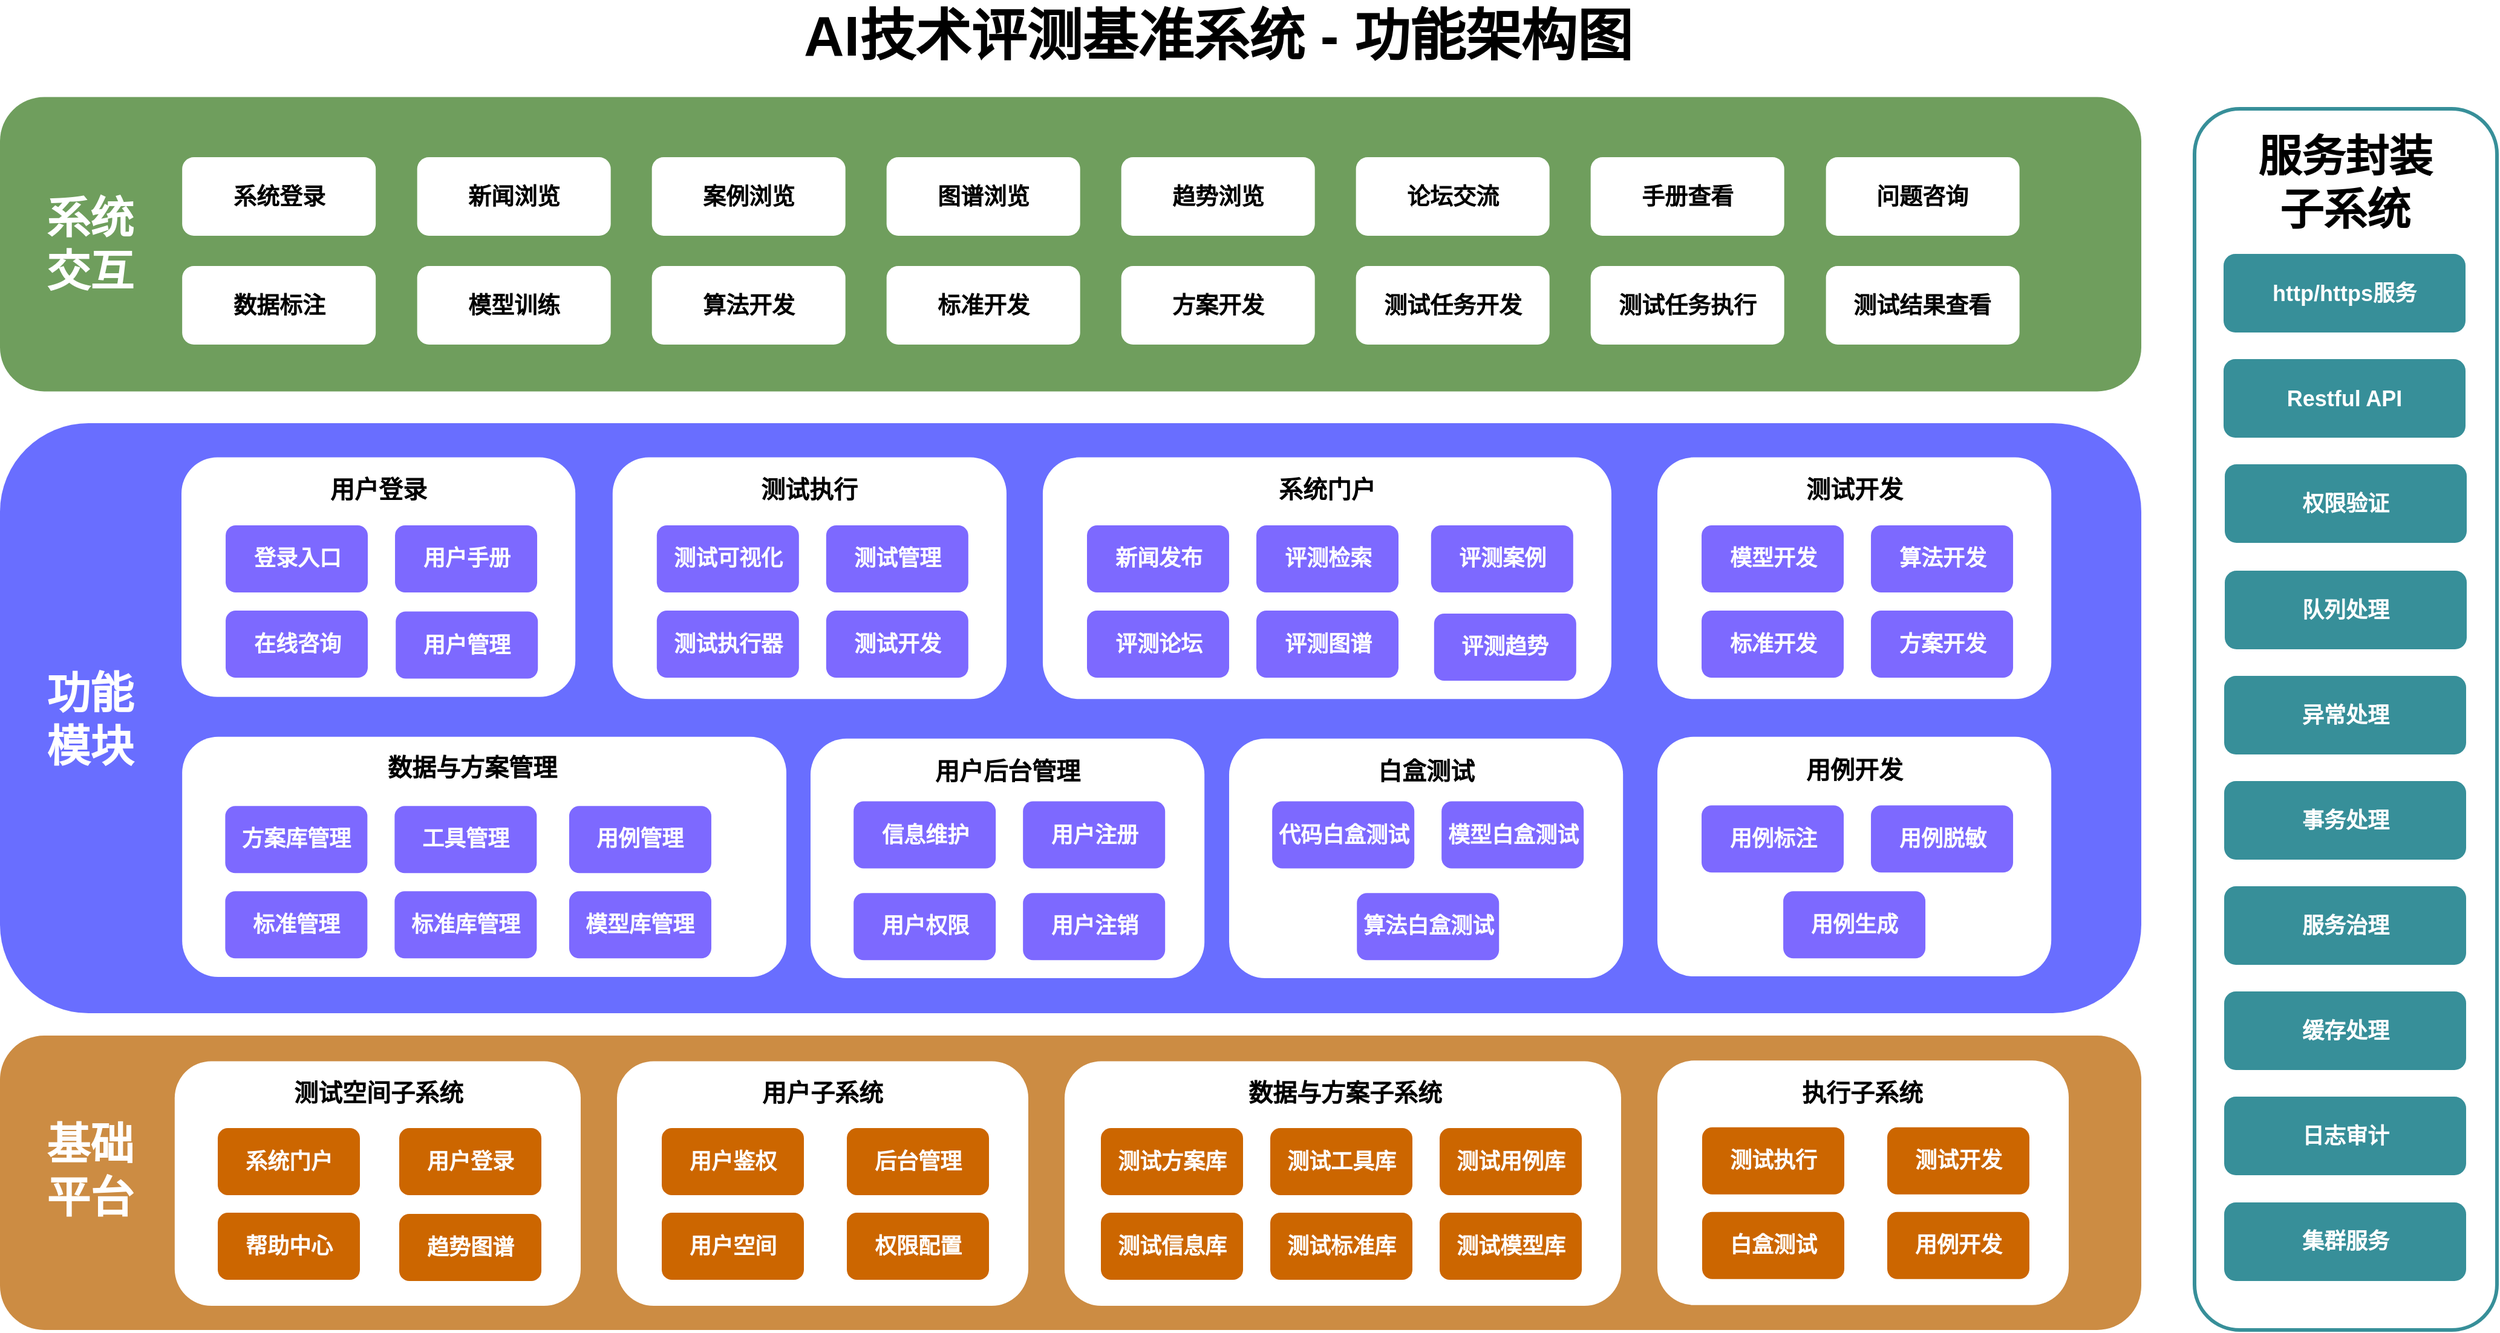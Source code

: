 <mxfile version="15.4.0" type="device"><diagram id="D_mxDGUdHC2zvLyJ-O9W" name="第 1 页"><mxGraphModel dx="1209" dy="801" grid="1" gridSize="10" guides="1" tooltips="1" connect="1" arrows="1" fold="1" page="1" pageScale="1" pageWidth="827" pageHeight="1169" math="0" shadow="0"><root><mxCell id="0"/><mxCell id="1" parent="0"/><mxCell id="pGjjTHvSry_VetWjGLrW-60" value="" style="rounded=1;whiteSpace=wrap;html=1;shadow=0;glass=0;labelBackgroundColor=#FFFFFF;sketch=0;strokeWidth=3;fontSize=32;fontStyle=1;align=left;fillColor=#CC8C43;strokeColor=none;" parent="1" vertex="1"><mxGeometry x="230" y="876.5" width="1770" height="243.5" as="geometry"/></mxCell><mxCell id="pGjjTHvSry_VetWjGLrW-66" value="&lt;font style=&quot;font-size: 36px&quot;&gt;基础&lt;br&gt;平台&lt;/font&gt;" style="text;html=1;strokeColor=none;fillColor=none;align=center;verticalAlign=middle;whiteSpace=wrap;rounded=0;fontStyle=1;fontColor=#FFFFFF;" parent="1" vertex="1"><mxGeometry x="247.5" y="947.75" width="112.5" height="80" as="geometry"/></mxCell><mxCell id="pGjjTHvSry_VetWjGLrW-43" value="" style="rounded=1;whiteSpace=wrap;fontSize=32;spacing=2;html=1;glass=0;strokeWidth=1;shadow=0;sketch=0;labelBackgroundColor=none;strokeColor=none;" parent="1" vertex="1"><mxGeometry x="374.41" y="897.75" width="335.59" height="202.25" as="geometry"/></mxCell><mxCell id="pGjjTHvSry_VetWjGLrW-62" value="测试空间子系统" style="text;html=1;strokeColor=none;fillColor=none;align=center;verticalAlign=middle;whiteSpace=wrap;rounded=0;fontSize=20;fontStyle=1;" parent="1" vertex="1"><mxGeometry x="458.99" y="912.75" width="167.61" height="20" as="geometry"/></mxCell><mxCell id="pGjjTHvSry_VetWjGLrW-68" value="系统门户" style="rounded=1;whiteSpace=wrap;html=1;fontSize=18;strokeColor=none;fontStyle=1;fontColor=#FFFFFF;fillColor=#CC6600;" parent="1" vertex="1"><mxGeometry x="410" y="953" width="117.5" height="55.5" as="geometry"/></mxCell><mxCell id="pGjjTHvSry_VetWjGLrW-69" value="帮助中心" style="rounded=1;whiteSpace=wrap;html=1;fontSize=18;strokeColor=none;fontStyle=1;fontColor=#FFFFFF;fillColor=#CC6600;" parent="1" vertex="1"><mxGeometry x="410" y="1023" width="117.5" height="55.5" as="geometry"/></mxCell><mxCell id="pGjjTHvSry_VetWjGLrW-70" value="用户登录" style="rounded=1;whiteSpace=wrap;html=1;fontSize=18;strokeColor=none;fontStyle=1;fontColor=#FFFFFF;fillColor=#CC6600;" parent="1" vertex="1"><mxGeometry x="560.0" y="953" width="117.5" height="55.5" as="geometry"/></mxCell><mxCell id="pGjjTHvSry_VetWjGLrW-73" value="" style="rounded=1;whiteSpace=wrap;fontSize=32;spacing=2;html=1;glass=0;strokeWidth=1;shadow=0;sketch=0;labelBackgroundColor=none;strokeColor=none;" parent="1" vertex="1"><mxGeometry x="740" y="897.75" width="340" height="202.25" as="geometry"/></mxCell><mxCell id="pGjjTHvSry_VetWjGLrW-74" value="用户子系统" style="text;html=1;strokeColor=none;fillColor=none;align=center;verticalAlign=middle;whiteSpace=wrap;rounded=0;fontSize=20;fontStyle=1;" parent="1" vertex="1"><mxGeometry x="839.53" y="912.75" width="139.63" height="20" as="geometry"/></mxCell><mxCell id="pGjjTHvSry_VetWjGLrW-75" value="用户鉴权" style="rounded=1;whiteSpace=wrap;html=1;fontSize=18;strokeColor=none;fontStyle=1;fontColor=#FFFFFF;fillColor=#CC6600;" parent="1" vertex="1"><mxGeometry x="777" y="953" width="117.5" height="55.5" as="geometry"/></mxCell><mxCell id="pGjjTHvSry_VetWjGLrW-76" value="后台管理" style="rounded=1;whiteSpace=wrap;html=1;fontSize=18;strokeColor=none;fontStyle=1;fontColor=#FFFFFF;fillColor=#CC6600;" parent="1" vertex="1"><mxGeometry x="930" y="953" width="117.5" height="55.5" as="geometry"/></mxCell><mxCell id="pGjjTHvSry_VetWjGLrW-77" value="用户空间" style="rounded=1;whiteSpace=wrap;html=1;fontSize=18;strokeColor=none;fontStyle=1;fontColor=#FFFFFF;fillColor=#CC6600;" parent="1" vertex="1"><mxGeometry x="777" y="1023" width="117.5" height="55.5" as="geometry"/></mxCell><mxCell id="pGjjTHvSry_VetWjGLrW-78" value="权限配置" style="rounded=1;whiteSpace=wrap;html=1;fontSize=18;strokeColor=none;fontStyle=1;fontColor=#FFFFFF;fillColor=#CC6600;" parent="1" vertex="1"><mxGeometry x="930" y="1023" width="117.5" height="55.5" as="geometry"/></mxCell><mxCell id="pGjjTHvSry_VetWjGLrW-80" value="" style="rounded=1;whiteSpace=wrap;html=1;shadow=0;glass=0;labelBackgroundColor=#FFFFFF;sketch=0;strokeWidth=3;fontSize=32;fontStyle=1;align=left;strokeColor=none;fillColor=#696EFF;" parent="1" vertex="1"><mxGeometry x="230" y="370" width="1770" height="488" as="geometry"/></mxCell><mxCell id="pGjjTHvSry_VetWjGLrW-81" value="&lt;span style=&quot;font-size: 36px&quot;&gt;功能&lt;br&gt;模块&lt;/span&gt;" style="text;html=1;strokeColor=none;fillColor=none;align=center;verticalAlign=middle;whiteSpace=wrap;rounded=0;fontStyle=1;fontColor=#FFFFFF;" parent="1" vertex="1"><mxGeometry x="247.5" y="545.5" width="112.5" height="139" as="geometry"/></mxCell><mxCell id="pGjjTHvSry_VetWjGLrW-82" value="" style="rounded=1;whiteSpace=wrap;fontSize=32;spacing=2;html=1;glass=0;strokeWidth=1;shadow=0;sketch=0;labelBackgroundColor=none;strokeColor=none;" parent="1" vertex="1"><mxGeometry x="380" y="398.26" width="325.59" height="198.12" as="geometry"/></mxCell><mxCell id="pGjjTHvSry_VetWjGLrW-83" value="用户登录" style="text;html=1;strokeColor=none;fillColor=none;align=center;verticalAlign=middle;whiteSpace=wrap;rounded=0;fontSize=20;fontStyle=1;" parent="1" vertex="1"><mxGeometry x="472.98" y="414.13" width="139.63" height="20" as="geometry"/></mxCell><mxCell id="pGjjTHvSry_VetWjGLrW-92" value="" style="rounded=1;whiteSpace=wrap;fontSize=32;spacing=2;html=1;glass=0;strokeWidth=1;shadow=0;sketch=0;labelBackgroundColor=none;strokeColor=none;" parent="1" vertex="1"><mxGeometry x="1110" y="897.75" width="460" height="202.25" as="geometry"/></mxCell><mxCell id="pGjjTHvSry_VetWjGLrW-93" value="数据与方案子系统" style="text;html=1;strokeColor=none;fillColor=none;align=center;verticalAlign=middle;whiteSpace=wrap;rounded=0;fontSize=20;fontStyle=1;" parent="1" vertex="1"><mxGeometry x="1257.17" y="912.75" width="169.82" height="20" as="geometry"/></mxCell><mxCell id="pGjjTHvSry_VetWjGLrW-94" value="测试方案库" style="rounded=1;whiteSpace=wrap;html=1;fontSize=18;strokeColor=none;fontStyle=1;fontColor=#FFFFFF;fillColor=#CC6600;" parent="1" vertex="1"><mxGeometry x="1140" y="953" width="117.5" height="55.5" as="geometry"/></mxCell><mxCell id="pGjjTHvSry_VetWjGLrW-95" value="测试工具库" style="rounded=1;whiteSpace=wrap;html=1;fontSize=18;strokeColor=none;fontStyle=1;fontColor=#FFFFFF;fillColor=#CC6600;" parent="1" vertex="1"><mxGeometry x="1280" y="953" width="117.5" height="55.5" as="geometry"/></mxCell><mxCell id="pGjjTHvSry_VetWjGLrW-96" value="测试信息库" style="rounded=1;whiteSpace=wrap;html=1;fontSize=18;strokeColor=none;fontStyle=1;fontColor=#FFFFFF;fillColor=#CC6600;" parent="1" vertex="1"><mxGeometry x="1140" y="1023" width="117.5" height="55.5" as="geometry"/></mxCell><mxCell id="pGjjTHvSry_VetWjGLrW-97" value="测试标准库" style="rounded=1;whiteSpace=wrap;html=1;fontSize=18;strokeColor=none;fontStyle=1;fontColor=#FFFFFF;fillColor=#CC6600;" parent="1" vertex="1"><mxGeometry x="1280" y="1023" width="117.5" height="55.5" as="geometry"/></mxCell><mxCell id="pGjjTHvSry_VetWjGLrW-98" value="测试用例库" style="rounded=1;whiteSpace=wrap;html=1;fontSize=18;strokeColor=none;fontStyle=1;fontColor=#FFFFFF;fillColor=#CC6600;" parent="1" vertex="1"><mxGeometry x="1420" y="953" width="117.5" height="55.5" as="geometry"/></mxCell><mxCell id="pGjjTHvSry_VetWjGLrW-99" value="测试模型库" style="rounded=1;whiteSpace=wrap;html=1;fontSize=18;strokeColor=none;fontStyle=1;fontColor=#FFFFFF;fillColor=#CC6600;" parent="1" vertex="1"><mxGeometry x="1420" y="1023" width="117.5" height="55.5" as="geometry"/></mxCell><mxCell id="pGjjTHvSry_VetWjGLrW-100" value="" style="rounded=1;whiteSpace=wrap;fontSize=32;spacing=2;html=1;glass=0;strokeWidth=1;shadow=0;sketch=0;labelBackgroundColor=none;strokeColor=none;" parent="1" vertex="1"><mxGeometry x="1600" y="897.13" width="340" height="202.25" as="geometry"/></mxCell><mxCell id="pGjjTHvSry_VetWjGLrW-101" value="执行子系统" style="text;html=1;strokeColor=none;fillColor=none;align=center;verticalAlign=middle;whiteSpace=wrap;rounded=0;fontSize=20;fontStyle=1;" parent="1" vertex="1"><mxGeometry x="1675.42" y="912.75" width="189.16" height="20" as="geometry"/></mxCell><mxCell id="pGjjTHvSry_VetWjGLrW-102" value="测试执行" style="rounded=1;whiteSpace=wrap;html=1;fontSize=18;strokeColor=none;fontStyle=1;fontColor=#FFFFFF;fillColor=#CC6600;" parent="1" vertex="1"><mxGeometry x="1637" y="952.38" width="117.5" height="55.5" as="geometry"/></mxCell><mxCell id="pGjjTHvSry_VetWjGLrW-103" value="测试开发" style="rounded=1;whiteSpace=wrap;html=1;fontSize=18;strokeColor=none;fontStyle=1;fontColor=#FFFFFF;fillColor=#CC6600;" parent="1" vertex="1"><mxGeometry x="1790" y="952.38" width="117.5" height="55.5" as="geometry"/></mxCell><mxCell id="pGjjTHvSry_VetWjGLrW-104" value="白盒测试" style="rounded=1;whiteSpace=wrap;html=1;fontSize=18;strokeColor=none;fontStyle=1;fontColor=#FFFFFF;fillColor=#CC6600;" parent="1" vertex="1"><mxGeometry x="1637" y="1022.38" width="117.5" height="55.5" as="geometry"/></mxCell><mxCell id="pGjjTHvSry_VetWjGLrW-105" value="用例开发" style="rounded=1;whiteSpace=wrap;html=1;fontSize=18;strokeColor=none;fontStyle=1;fontColor=#FFFFFF;fillColor=#CC6600;" parent="1" vertex="1"><mxGeometry x="1790" y="1022.38" width="117.5" height="55.5" as="geometry"/></mxCell><mxCell id="pGjjTHvSry_VetWjGLrW-107" value="" style="rounded=1;whiteSpace=wrap;fontSize=32;spacing=2;html=1;glass=0;strokeWidth=1;shadow=0;sketch=0;labelBackgroundColor=none;strokeColor=none;" parent="1" vertex="1"><mxGeometry x="380.59" y="629.38" width="499.41" height="198.62" as="geometry"/></mxCell><mxCell id="pGjjTHvSry_VetWjGLrW-108" value="数据与方案管理" style="text;html=1;strokeColor=none;fillColor=none;align=center;verticalAlign=middle;whiteSpace=wrap;rounded=0;fontSize=20;fontStyle=1;" parent="1" vertex="1"><mxGeometry x="544.75" y="644" width="150.58" height="20" as="geometry"/></mxCell><mxCell id="pGjjTHvSry_VetWjGLrW-109" value="方案库管理" style="rounded=1;whiteSpace=wrap;html=1;fontSize=18;strokeColor=none;fontStyle=1;fontColor=#FFFFFF;fillColor=#7D69FF;" parent="1" vertex="1"><mxGeometry x="416.18" y="686.63" width="117.5" height="55.5" as="geometry"/></mxCell><mxCell id="pGjjTHvSry_VetWjGLrW-110" value="工具管理" style="rounded=1;whiteSpace=wrap;html=1;fontSize=18;strokeColor=none;fontStyle=1;fontColor=#FFFFFF;fillColor=#7D69FF;" parent="1" vertex="1"><mxGeometry x="556.18" y="686.63" width="117.5" height="55.5" as="geometry"/></mxCell><mxCell id="pGjjTHvSry_VetWjGLrW-111" value="标准库管理" style="rounded=1;whiteSpace=wrap;html=1;fontSize=18;strokeColor=none;fontStyle=1;fontColor=#FFFFFF;fillColor=#7D69FF;" parent="1" vertex="1"><mxGeometry x="556.18" y="757.13" width="117.5" height="55.5" as="geometry"/></mxCell><mxCell id="pGjjTHvSry_VetWjGLrW-112" value="" style="rounded=1;whiteSpace=wrap;fontSize=32;spacing=2;html=1;glass=0;strokeWidth=1;shadow=0;sketch=0;labelBackgroundColor=none;strokeColor=none;" parent="1" vertex="1"><mxGeometry x="736.39" y="398.26" width="325.59" height="199.88" as="geometry"/></mxCell><mxCell id="pGjjTHvSry_VetWjGLrW-113" value="测试执行" style="text;html=1;strokeColor=none;fillColor=none;align=center;verticalAlign=middle;whiteSpace=wrap;rounded=0;fontSize=20;fontStyle=1;" parent="1" vertex="1"><mxGeometry x="829.37" y="414.13" width="139.63" height="20" as="geometry"/></mxCell><mxCell id="pGjjTHvSry_VetWjGLrW-119" value="" style="rounded=1;whiteSpace=wrap;fontSize=32;spacing=2;html=1;glass=0;strokeWidth=1;shadow=0;sketch=0;labelBackgroundColor=none;strokeColor=none;" parent="1" vertex="1"><mxGeometry x="1091.98" y="398.26" width="470" height="199.88" as="geometry"/></mxCell><mxCell id="pGjjTHvSry_VetWjGLrW-120" value="系统门户" style="text;html=1;strokeColor=none;fillColor=none;align=center;verticalAlign=middle;whiteSpace=wrap;rounded=0;fontSize=20;fontStyle=1;" parent="1" vertex="1"><mxGeometry x="1257.17" y="414.13" width="139.63" height="20" as="geometry"/></mxCell><mxCell id="pGjjTHvSry_VetWjGLrW-127" value="" style="rounded=1;whiteSpace=wrap;fontSize=32;spacing=2;html=1;glass=0;strokeWidth=1;shadow=0;sketch=0;labelBackgroundColor=none;strokeColor=none;" parent="1" vertex="1"><mxGeometry x="1600" y="398.26" width="325.59" height="199.88" as="geometry"/></mxCell><mxCell id="pGjjTHvSry_VetWjGLrW-128" value="测试开发" style="text;html=1;strokeColor=none;fillColor=none;align=center;verticalAlign=middle;whiteSpace=wrap;rounded=0;fontSize=20;fontStyle=1;" parent="1" vertex="1"><mxGeometry x="1692.98" y="414.13" width="139.63" height="20" as="geometry"/></mxCell><mxCell id="pGjjTHvSry_VetWjGLrW-133" value="模型库管理" style="rounded=1;whiteSpace=wrap;html=1;fontSize=18;strokeColor=none;fontStyle=1;fontColor=#FFFFFF;fillColor=#7D69FF;" parent="1" vertex="1"><mxGeometry x="700.48" y="757.13" width="117.5" height="55.5" as="geometry"/></mxCell><mxCell id="pGjjTHvSry_VetWjGLrW-134" value="用例管理" style="rounded=1;whiteSpace=wrap;html=1;fontSize=18;strokeColor=none;fontStyle=1;fontColor=#FFFFFF;fillColor=#7D69FF;" parent="1" vertex="1"><mxGeometry x="700.48" y="686.63" width="117.5" height="55.5" as="geometry"/></mxCell><mxCell id="pGjjTHvSry_VetWjGLrW-148" value="" style="rounded=1;whiteSpace=wrap;fontSize=32;spacing=2;html=1;glass=0;strokeWidth=1;shadow=0;sketch=0;labelBackgroundColor=none;strokeColor=none;" parent="1" vertex="1"><mxGeometry x="1599.99" y="629.38" width="325.59" height="198.12" as="geometry"/></mxCell><mxCell id="pGjjTHvSry_VetWjGLrW-149" value="用例开发" style="text;html=1;strokeColor=none;fillColor=none;align=center;verticalAlign=middle;whiteSpace=wrap;rounded=0;fontSize=20;fontStyle=1;" parent="1" vertex="1"><mxGeometry x="1692.98" y="645.75" width="139.63" height="20" as="geometry"/></mxCell><mxCell id="pGjjTHvSry_VetWjGLrW-154" value="" style="rounded=1;whiteSpace=wrap;html=1;shadow=0;glass=0;labelBackgroundColor=#FFFFFF;sketch=0;strokeWidth=3;fontSize=32;fontStyle=1;align=left;strokeColor=none;fillColor=#6F9E5D;" parent="1" vertex="1"><mxGeometry x="230" y="100.25" width="1770" height="243.5" as="geometry"/></mxCell><mxCell id="pGjjTHvSry_VetWjGLrW-155" value="&lt;span style=&quot;font-size: 36px&quot;&gt;系统&lt;br&gt;交互&lt;br&gt;&lt;/span&gt;" style="text;html=1;strokeColor=none;fillColor=none;align=center;verticalAlign=middle;whiteSpace=wrap;rounded=0;fontStyle=1;fontColor=#FFFFFF;" parent="1" vertex="1"><mxGeometry x="247.5" y="172.75" width="112.5" height="98.5" as="geometry"/></mxCell><mxCell id="pGjjTHvSry_VetWjGLrW-161" value="趋势图谱" style="rounded=1;whiteSpace=wrap;html=1;fontSize=18;strokeColor=none;fontStyle=1;fontColor=#FFFFFF;fillColor=#CC6600;" parent="1" vertex="1"><mxGeometry x="560" y="1024" width="117.5" height="55.5" as="geometry"/></mxCell><mxCell id="pGjjTHvSry_VetWjGLrW-47" value="" style="rounded=1;whiteSpace=wrap;html=1;glass=0;fontSize=15;fontColor=#66FF66;strokeWidth=3;fillColor=none;strokeColor=#378F99;" parent="1" vertex="1"><mxGeometry x="2044" y="110" width="250" height="1010" as="geometry"/></mxCell><mxCell id="pGjjTHvSry_VetWjGLrW-48" value="http/https服务" style="rounded=1;whiteSpace=wrap;html=1;glass=0;fontSize=18;fontStyle=1;strokeColor=none;fontColor=#FFFFFF;fillColor=#378F99;" parent="1" vertex="1"><mxGeometry x="2068" y="230" width="200" height="65" as="geometry"/></mxCell><mxCell id="pGjjTHvSry_VetWjGLrW-49" value="Restful API" style="rounded=1;whiteSpace=wrap;html=1;glass=0;fontSize=18;fontStyle=1;strokeColor=none;fontColor=#FFFFFF;fillColor=#378F99;" parent="1" vertex="1"><mxGeometry x="2068" y="317" width="200" height="65" as="geometry"/></mxCell><mxCell id="pGjjTHvSry_VetWjGLrW-50" value="权限验证" style="rounded=1;whiteSpace=wrap;html=1;glass=0;fontSize=18;fontStyle=1;strokeColor=none;fontColor=#FFFFFF;fillColor=#378F99;" parent="1" vertex="1"><mxGeometry x="2069" y="404" width="200" height="65" as="geometry"/></mxCell><mxCell id="pGjjTHvSry_VetWjGLrW-51" value="队列处理" style="rounded=1;whiteSpace=wrap;html=1;glass=0;fontSize=18;fontStyle=1;strokeColor=none;fontColor=#FFFFFF;fillColor=#378F99;" parent="1" vertex="1"><mxGeometry x="2069" y="492" width="200" height="65" as="geometry"/></mxCell><mxCell id="pGjjTHvSry_VetWjGLrW-52" value="异常处理" style="rounded=1;whiteSpace=wrap;html=1;glass=0;fontSize=18;fontStyle=1;strokeColor=none;fontColor=#FFFFFF;fillColor=#378F99;" parent="1" vertex="1"><mxGeometry x="2068.5" y="579" width="200" height="65" as="geometry"/></mxCell><mxCell id="pGjjTHvSry_VetWjGLrW-53" value="事务处理" style="rounded=1;whiteSpace=wrap;html=1;glass=0;fontSize=18;fontStyle=1;strokeColor=none;fontColor=#FFFFFF;fillColor=#378F99;" parent="1" vertex="1"><mxGeometry x="2068.5" y="666" width="200" height="65" as="geometry"/></mxCell><mxCell id="pGjjTHvSry_VetWjGLrW-54" value="服务治理" style="rounded=1;whiteSpace=wrap;html=1;glass=0;fontSize=18;fontStyle=1;strokeColor=none;fontColor=#FFFFFF;fillColor=#378F99;" parent="1" vertex="1"><mxGeometry x="2068.5" y="753" width="200" height="65" as="geometry"/></mxCell><mxCell id="pGjjTHvSry_VetWjGLrW-55" value="缓存处理" style="rounded=1;whiteSpace=wrap;html=1;glass=0;fontSize=18;fontStyle=1;strokeColor=none;fontColor=#FFFFFF;fillColor=#378F99;" parent="1" vertex="1"><mxGeometry x="2068.5" y="840" width="200" height="65" as="geometry"/></mxCell><mxCell id="pGjjTHvSry_VetWjGLrW-56" value="日志审计" style="rounded=1;whiteSpace=wrap;html=1;glass=0;fontSize=18;fontStyle=1;strokeColor=none;fontColor=#FFFFFF;fillColor=#378F99;" parent="1" vertex="1"><mxGeometry x="2068.5" y="927" width="200" height="65" as="geometry"/></mxCell><mxCell id="pGjjTHvSry_VetWjGLrW-57" value="集群服务" style="rounded=1;whiteSpace=wrap;html=1;glass=0;fontSize=18;fontStyle=1;strokeColor=none;fontColor=#FFFFFF;fillColor=#378F99;" parent="1" vertex="1"><mxGeometry x="2068.5" y="1014.5" width="200" height="65" as="geometry"/></mxCell><mxCell id="FtXoveznBDZrCNe472ON-4" value="&lt;font style=&quot;font-size: 36px&quot;&gt;服务封装子系统&lt;/font&gt;" style="text;html=1;strokeColor=none;fillColor=none;align=center;verticalAlign=middle;whiteSpace=wrap;rounded=0;fontSize=20;fontStyle=1;" parent="1" vertex="1"><mxGeometry x="2092.59" y="127.75" width="150.82" height="87.25" as="geometry"/></mxCell><mxCell id="FtXoveznBDZrCNe472ON-5" value="标准管理" style="rounded=1;whiteSpace=wrap;html=1;fontSize=18;strokeColor=none;fontStyle=1;fontColor=#FFFFFF;fillColor=#7D69FF;" parent="1" vertex="1"><mxGeometry x="416.18" y="757.13" width="117.5" height="55.5" as="geometry"/></mxCell><mxCell id="FtXoveznBDZrCNe472ON-30" value="" style="group" parent="1" vertex="1" connectable="0"><mxGeometry x="900.0" y="630.88" width="325.59" height="198.12" as="geometry"/></mxCell><mxCell id="pGjjTHvSry_VetWjGLrW-142" value="" style="rounded=1;whiteSpace=wrap;fontSize=32;spacing=2;html=1;glass=0;strokeWidth=1;shadow=0;sketch=0;labelBackgroundColor=none;strokeColor=none;" parent="FtXoveznBDZrCNe472ON-30" vertex="1"><mxGeometry width="325.59" height="198.12" as="geometry"/></mxCell><mxCell id="pGjjTHvSry_VetWjGLrW-143" value="用户后台管理" style="text;html=1;strokeColor=none;fillColor=none;align=center;verticalAlign=middle;whiteSpace=wrap;rounded=0;fontSize=20;fontStyle=1;" parent="FtXoveznBDZrCNe472ON-30" vertex="1"><mxGeometry x="92.98" y="15.87" width="139.63" height="20" as="geometry"/></mxCell><mxCell id="pGjjTHvSry_VetWjGLrW-144" value="信息维护" style="rounded=1;whiteSpace=wrap;html=1;fontSize=18;strokeColor=none;fontStyle=1;fontColor=#FFFFFF;fillColor=#7D69FF;" parent="FtXoveznBDZrCNe472ON-30" vertex="1"><mxGeometry x="35.59" y="51.87" width="117.5" height="55.5" as="geometry"/></mxCell><mxCell id="pGjjTHvSry_VetWjGLrW-145" value="用户注册" style="rounded=1;whiteSpace=wrap;html=1;fontSize=18;strokeColor=none;fontStyle=1;fontColor=#FFFFFF;fillColor=#7D69FF;" parent="FtXoveznBDZrCNe472ON-30" vertex="1"><mxGeometry x="175.59" y="51.87" width="117.5" height="55.5" as="geometry"/></mxCell><mxCell id="pGjjTHvSry_VetWjGLrW-146" value="用户权限" style="rounded=1;whiteSpace=wrap;html=1;fontSize=18;strokeColor=none;fontStyle=1;fontColor=#FFFFFF;fillColor=#7D69FF;" parent="FtXoveznBDZrCNe472ON-30" vertex="1"><mxGeometry x="35.59" y="127.75" width="117.5" height="55.5" as="geometry"/></mxCell><mxCell id="FtXoveznBDZrCNe472ON-37" value="用户注销" style="rounded=1;whiteSpace=wrap;html=1;fontSize=18;strokeColor=none;fontStyle=1;fontColor=#FFFFFF;fillColor=#7D69FF;" parent="FtXoveznBDZrCNe472ON-30" vertex="1"><mxGeometry x="175.59" y="127.75" width="117.5" height="55.5" as="geometry"/></mxCell><mxCell id="FtXoveznBDZrCNe472ON-42" value="&lt;font color=&quot;#000000&quot;&gt;论坛交流&lt;/font&gt;" style="rounded=1;whiteSpace=wrap;html=1;glass=0;fontSize=19;fontStyle=1;strokeColor=none;fontColor=#FFFFFF;" parent="1" vertex="1"><mxGeometry x="1350.84" y="150" width="160" height="65" as="geometry"/></mxCell><mxCell id="FtXoveznBDZrCNe472ON-43" value="&lt;font color=&quot;#000000&quot;&gt;手册查看&lt;/font&gt;" style="rounded=1;whiteSpace=wrap;html=1;glass=0;fontSize=19;fontStyle=1;strokeColor=none;fontColor=#FFFFFF;" parent="1" vertex="1"><mxGeometry x="1544.84" y="150" width="160" height="65" as="geometry"/></mxCell><mxCell id="FtXoveznBDZrCNe472ON-44" value="&lt;font color=&quot;#000000&quot;&gt;问题咨询&lt;/font&gt;" style="rounded=1;whiteSpace=wrap;html=1;glass=0;fontSize=19;fontStyle=1;strokeColor=none;fontColor=#FFFFFF;" parent="1" vertex="1"><mxGeometry x="1739.34" y="150" width="160" height="65" as="geometry"/></mxCell><mxCell id="FtXoveznBDZrCNe472ON-45" value="&lt;font color=&quot;#000000&quot; style=&quot;font-size: 19px&quot;&gt;系统登录&lt;/font&gt;" style="rounded=1;whiteSpace=wrap;html=1;glass=0;fontSize=19;fontStyle=1;strokeColor=none;fontColor=#FFFFFF;" parent="1" vertex="1"><mxGeometry x="380.59" y="150" width="160" height="65" as="geometry"/></mxCell><mxCell id="FtXoveznBDZrCNe472ON-46" value="&lt;span style=&quot;color: rgb(0 , 0 , 0)&quot;&gt;新闻浏览&lt;/span&gt;" style="rounded=1;whiteSpace=wrap;html=1;glass=0;fontSize=19;fontStyle=1;strokeColor=none;fontColor=#FFFFFF;" parent="1" vertex="1"><mxGeometry x="574.84" y="150" width="160" height="65" as="geometry"/></mxCell><mxCell id="FtXoveznBDZrCNe472ON-47" value="&lt;font color=&quot;#000000&quot;&gt;案例浏览&lt;/font&gt;" style="rounded=1;whiteSpace=wrap;html=1;glass=0;fontSize=19;fontStyle=1;strokeColor=none;fontColor=#FFFFFF;" parent="1" vertex="1"><mxGeometry x="768.84" y="150" width="160" height="65" as="geometry"/></mxCell><mxCell id="FtXoveznBDZrCNe472ON-48" value="&lt;font color=&quot;#000000&quot;&gt;图谱浏览&lt;/font&gt;" style="rounded=1;whiteSpace=wrap;html=1;glass=0;fontSize=19;fontStyle=1;strokeColor=none;fontColor=#FFFFFF;" parent="1" vertex="1"><mxGeometry x="962.84" y="150" width="160" height="65" as="geometry"/></mxCell><mxCell id="FtXoveznBDZrCNe472ON-49" value="&lt;font color=&quot;#000000&quot;&gt;趋势浏览&lt;/font&gt;" style="rounded=1;whiteSpace=wrap;html=1;glass=0;fontSize=19;fontStyle=1;strokeColor=none;fontColor=#FFFFFF;" parent="1" vertex="1"><mxGeometry x="1156.84" y="150" width="160" height="65" as="geometry"/></mxCell><mxCell id="f3axAncAhQV1LFQBtV5q-1" value="&lt;font style=&quot;font-size: 46px&quot;&gt;AI技术评测基准系统 - 功能架构图&lt;/font&gt;" style="text;html=1;strokeColor=none;fillColor=none;align=center;verticalAlign=middle;whiteSpace=wrap;rounded=0;fontStyle=1;fontColor=default;" parent="1" vertex="1"><mxGeometry x="866.84" y="20" width="740" height="60" as="geometry"/></mxCell><mxCell id="PELXMohy4_tAygTmxYQT-1" value="&lt;font color=&quot;#000000&quot;&gt;测试任务开发&lt;/font&gt;" style="rounded=1;whiteSpace=wrap;html=1;glass=0;fontSize=19;fontStyle=1;strokeColor=none;fontColor=#FFFFFF;" parent="1" vertex="1"><mxGeometry x="1350.84" y="240" width="160" height="65" as="geometry"/></mxCell><mxCell id="PELXMohy4_tAygTmxYQT-2" value="&lt;font color=&quot;#000000&quot;&gt;测试任务执行&lt;/font&gt;" style="rounded=1;whiteSpace=wrap;html=1;glass=0;fontSize=19;fontStyle=1;strokeColor=none;fontColor=#FFFFFF;" parent="1" vertex="1"><mxGeometry x="1544.84" y="240" width="160" height="65" as="geometry"/></mxCell><mxCell id="PELXMohy4_tAygTmxYQT-3" value="&lt;font color=&quot;#000000&quot;&gt;测试结果查看&lt;/font&gt;" style="rounded=1;whiteSpace=wrap;html=1;glass=0;fontSize=19;fontStyle=1;strokeColor=none;fontColor=#FFFFFF;" parent="1" vertex="1"><mxGeometry x="1739.34" y="240" width="160" height="65" as="geometry"/></mxCell><mxCell id="PELXMohy4_tAygTmxYQT-4" value="&lt;font color=&quot;#000000&quot; style=&quot;font-size: 19px&quot;&gt;数据标注&lt;/font&gt;" style="rounded=1;whiteSpace=wrap;html=1;glass=0;fontSize=19;fontStyle=1;strokeColor=none;fontColor=#FFFFFF;" parent="1" vertex="1"><mxGeometry x="380.59" y="240" width="160" height="65" as="geometry"/></mxCell><mxCell id="PELXMohy4_tAygTmxYQT-5" value="&lt;font color=&quot;#000000&quot; style=&quot;font-size: 19px&quot;&gt;模型训练&lt;/font&gt;" style="rounded=1;whiteSpace=wrap;html=1;glass=0;fontSize=19;fontStyle=1;strokeColor=none;fontColor=#FFFFFF;" parent="1" vertex="1"><mxGeometry x="574.84" y="240" width="160" height="65" as="geometry"/></mxCell><mxCell id="PELXMohy4_tAygTmxYQT-6" value="&lt;font color=&quot;#000000&quot;&gt;算法开发&lt;/font&gt;" style="rounded=1;whiteSpace=wrap;html=1;glass=0;fontSize=19;fontStyle=1;strokeColor=none;fontColor=#FFFFFF;" parent="1" vertex="1"><mxGeometry x="768.84" y="240" width="160" height="65" as="geometry"/></mxCell><mxCell id="PELXMohy4_tAygTmxYQT-7" value="&lt;font color=&quot;#000000&quot;&gt;标准开发&lt;/font&gt;" style="rounded=1;whiteSpace=wrap;html=1;glass=0;fontSize=19;fontStyle=1;strokeColor=none;fontColor=#FFFFFF;" parent="1" vertex="1"><mxGeometry x="962.84" y="240" width="160" height="65" as="geometry"/></mxCell><mxCell id="PELXMohy4_tAygTmxYQT-8" value="&lt;font color=&quot;#000000&quot;&gt;方案开发&lt;/font&gt;" style="rounded=1;whiteSpace=wrap;html=1;glass=0;fontSize=19;fontStyle=1;strokeColor=none;fontColor=#FFFFFF;" parent="1" vertex="1"><mxGeometry x="1156.84" y="240" width="160" height="65" as="geometry"/></mxCell><mxCell id="f3axAncAhQV1LFQBtV5q-9" value="登录入口" style="rounded=1;whiteSpace=wrap;html=1;fontSize=18;strokeColor=none;fontStyle=1;fontColor=#FFFFFF;fillColor=#7D69FF;" parent="1" vertex="1"><mxGeometry x="416.52" y="454.51" width="117.5" height="55.5" as="geometry"/></mxCell><mxCell id="f3axAncAhQV1LFQBtV5q-10" value="用户手册" style="rounded=1;whiteSpace=wrap;html=1;fontSize=18;strokeColor=none;fontStyle=1;fontColor=#FFFFFF;fillColor=#7D69FF;" parent="1" vertex="1"><mxGeometry x="556.52" y="454.51" width="117.5" height="55.5" as="geometry"/></mxCell><mxCell id="f3axAncAhQV1LFQBtV5q-11" value="在线咨询" style="rounded=1;whiteSpace=wrap;html=1;fontSize=18;strokeColor=none;fontStyle=1;fontColor=#FFFFFF;fillColor=#7D69FF;" parent="1" vertex="1"><mxGeometry x="416.52" y="525.01" width="117.5" height="55.5" as="geometry"/></mxCell><mxCell id="f3axAncAhQV1LFQBtV5q-12" value="用户管理" style="rounded=1;whiteSpace=wrap;html=1;fontSize=18;strokeColor=none;fontStyle=1;fontColor=#FFFFFF;fillColor=#7D69FF;" parent="1" vertex="1"><mxGeometry x="557.11" y="525.76" width="117.5" height="55.5" as="geometry"/></mxCell><mxCell id="f3axAncAhQV1LFQBtV5q-13" value="测试可视化" style="rounded=1;whiteSpace=wrap;html=1;fontSize=18;strokeColor=none;fontStyle=1;fontColor=#FFFFFF;fillColor=#7D69FF;" parent="1" vertex="1"><mxGeometry x="772.91" y="454.51" width="117.5" height="55.5" as="geometry"/></mxCell><mxCell id="f3axAncAhQV1LFQBtV5q-14" value="测试管理" style="rounded=1;whiteSpace=wrap;html=1;fontSize=18;strokeColor=none;fontStyle=1;fontColor=#FFFFFF;fillColor=#7D69FF;" parent="1" vertex="1"><mxGeometry x="912.91" y="454.51" width="117.5" height="55.5" as="geometry"/></mxCell><mxCell id="f3axAncAhQV1LFQBtV5q-15" value="测试执行器" style="rounded=1;whiteSpace=wrap;html=1;fontSize=18;strokeColor=none;fontStyle=1;fontColor=#FFFFFF;fillColor=#7D69FF;" parent="1" vertex="1"><mxGeometry x="772.91" y="525.01" width="117.5" height="55.5" as="geometry"/></mxCell><mxCell id="f3axAncAhQV1LFQBtV5q-16" value="测试开发" style="rounded=1;whiteSpace=wrap;html=1;fontSize=18;strokeColor=none;fontStyle=1;fontColor=#FFFFFF;fillColor=#7D69FF;" parent="1" vertex="1"><mxGeometry x="912.91" y="525.01" width="117.5" height="55.5" as="geometry"/></mxCell><mxCell id="f3axAncAhQV1LFQBtV5q-17" value="新闻发布" style="rounded=1;whiteSpace=wrap;html=1;fontSize=18;strokeColor=none;fontStyle=1;fontColor=#FFFFFF;fillColor=#7D69FF;" parent="1" vertex="1"><mxGeometry x="1128.5" y="454.51" width="117.5" height="55.5" as="geometry"/></mxCell><mxCell id="f3axAncAhQV1LFQBtV5q-18" value="评测检索" style="rounded=1;whiteSpace=wrap;html=1;fontSize=18;strokeColor=none;fontStyle=1;fontColor=#FFFFFF;fillColor=#7D69FF;" parent="1" vertex="1"><mxGeometry x="1268.5" y="454.51" width="117.5" height="55.5" as="geometry"/></mxCell><mxCell id="f3axAncAhQV1LFQBtV5q-19" value="评测案例" style="rounded=1;whiteSpace=wrap;html=1;fontSize=18;strokeColor=none;fontStyle=1;fontColor=#FFFFFF;fillColor=#7D69FF;" parent="1" vertex="1"><mxGeometry x="1412.91" y="454.51" width="117.5" height="55.5" as="geometry"/></mxCell><mxCell id="f3axAncAhQV1LFQBtV5q-20" value="评测论坛" style="rounded=1;whiteSpace=wrap;html=1;fontSize=18;strokeColor=none;fontStyle=1;fontColor=#FFFFFF;fillColor=#7D69FF;" parent="1" vertex="1"><mxGeometry x="1128.5" y="525.01" width="117.5" height="55.5" as="geometry"/></mxCell><mxCell id="f3axAncAhQV1LFQBtV5q-21" value="评测图谱" style="rounded=1;whiteSpace=wrap;html=1;fontSize=18;strokeColor=none;fontStyle=1;fontColor=#FFFFFF;fillColor=#7D69FF;" parent="1" vertex="1"><mxGeometry x="1268.5" y="525.01" width="117.5" height="55.5" as="geometry"/></mxCell><mxCell id="f3axAncAhQV1LFQBtV5q-22" value="评测趋势" style="rounded=1;whiteSpace=wrap;html=1;fontSize=18;strokeColor=none;fontStyle=1;fontColor=#FFFFFF;fillColor=#7D69FF;" parent="1" vertex="1"><mxGeometry x="1415.41" y="527.52" width="117.5" height="55.5" as="geometry"/></mxCell><mxCell id="f3axAncAhQV1LFQBtV5q-23" value="模型开发" style="rounded=1;whiteSpace=wrap;html=1;fontSize=18;strokeColor=none;fontStyle=1;fontColor=#FFFFFF;fillColor=#7D69FF;" parent="1" vertex="1"><mxGeometry x="1636.52" y="454.51" width="117.5" height="55.5" as="geometry"/></mxCell><mxCell id="f3axAncAhQV1LFQBtV5q-24" value="算法开发" style="rounded=1;whiteSpace=wrap;html=1;fontSize=18;strokeColor=none;fontStyle=1;fontColor=#FFFFFF;fillColor=#7D69FF;" parent="1" vertex="1"><mxGeometry x="1776.52" y="454.51" width="117.5" height="55.5" as="geometry"/></mxCell><mxCell id="f3axAncAhQV1LFQBtV5q-25" value="方案开发" style="rounded=1;whiteSpace=wrap;html=1;fontSize=18;strokeColor=none;fontStyle=1;fontColor=#FFFFFF;fillColor=#7D69FF;" parent="1" vertex="1"><mxGeometry x="1776.52" y="525.01" width="117.5" height="55.5" as="geometry"/></mxCell><mxCell id="f3axAncAhQV1LFQBtV5q-26" value="标准开发" style="rounded=1;whiteSpace=wrap;html=1;fontSize=18;strokeColor=none;fontStyle=1;fontColor=#FFFFFF;fillColor=#7D69FF;" parent="1" vertex="1"><mxGeometry x="1636.52" y="525.01" width="117.5" height="55.5" as="geometry"/></mxCell><mxCell id="f3axAncAhQV1LFQBtV5q-27" value="用例脱敏" style="rounded=1;whiteSpace=wrap;html=1;fontSize=18;strokeColor=none;fontStyle=1;fontColor=#FFFFFF;fillColor=#7D69FF;" parent="1" vertex="1"><mxGeometry x="1776.52" y="686.13" width="117.5" height="55.5" as="geometry"/></mxCell><mxCell id="f3axAncAhQV1LFQBtV5q-28" value="用例标注" style="rounded=1;whiteSpace=wrap;html=1;fontSize=18;strokeColor=none;fontStyle=1;fontColor=#FFFFFF;fillColor=#7D69FF;" parent="1" vertex="1"><mxGeometry x="1636.52" y="686.13" width="117.5" height="55.5" as="geometry"/></mxCell><mxCell id="f3axAncAhQV1LFQBtV5q-29" value="用例生成" style="rounded=1;whiteSpace=wrap;html=1;fontSize=18;strokeColor=none;fontStyle=1;fontColor=#FFFFFF;fillColor=#7D69FF;" parent="1" vertex="1"><mxGeometry x="1704.04" y="757.13" width="117.5" height="55.5" as="geometry"/></mxCell><mxCell id="f3axAncAhQV1LFQBtV5q-31" value="" style="rounded=1;whiteSpace=wrap;fontSize=32;spacing=2;html=1;glass=0;strokeWidth=1;shadow=0;sketch=0;labelBackgroundColor=none;strokeColor=none;" parent="1" vertex="1"><mxGeometry x="1246" y="630.88" width="325.59" height="198.12" as="geometry"/></mxCell><mxCell id="f3axAncAhQV1LFQBtV5q-32" value="白盒测试" style="text;html=1;strokeColor=none;fillColor=none;align=center;verticalAlign=middle;whiteSpace=wrap;rounded=0;fontSize=20;fontStyle=1;" parent="1" vertex="1"><mxGeometry x="1338.98" y="646.75" width="139.63" height="20" as="geometry"/></mxCell><mxCell id="f3axAncAhQV1LFQBtV5q-33" value="代码白盒测试" style="rounded=1;whiteSpace=wrap;html=1;fontSize=18;strokeColor=none;fontStyle=1;fontColor=#FFFFFF;fillColor=#7D69FF;" parent="1" vertex="1"><mxGeometry x="1281.59" y="682.75" width="117.5" height="55.5" as="geometry"/></mxCell><mxCell id="f3axAncAhQV1LFQBtV5q-34" value="模型白盒测试" style="rounded=1;whiteSpace=wrap;html=1;fontSize=18;strokeColor=none;fontStyle=1;fontColor=#FFFFFF;fillColor=#7D69FF;" parent="1" vertex="1"><mxGeometry x="1421.59" y="682.75" width="117.5" height="55.5" as="geometry"/></mxCell><mxCell id="f3axAncAhQV1LFQBtV5q-35" value="算法白盒测试" style="rounded=1;whiteSpace=wrap;html=1;fontSize=18;strokeColor=none;fontStyle=1;fontColor=#FFFFFF;fillColor=#7D69FF;" parent="1" vertex="1"><mxGeometry x="1351.61" y="758.63" width="117.5" height="55.5" as="geometry"/></mxCell></root></mxGraphModel></diagram></mxfile>